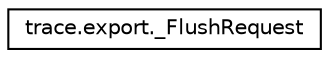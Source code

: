 digraph "Graphical Class Hierarchy"
{
 // LATEX_PDF_SIZE
  edge [fontname="Helvetica",fontsize="10",labelfontname="Helvetica",labelfontsize="10"];
  node [fontname="Helvetica",fontsize="10",shape=record];
  rankdir="LR";
  Node0 [label="trace.export._FlushRequest",height=0.2,width=0.4,color="black", fillcolor="white", style="filled",URL="$classtrace_1_1export_1_1__FlushRequest.html",tooltip=" "];
}
